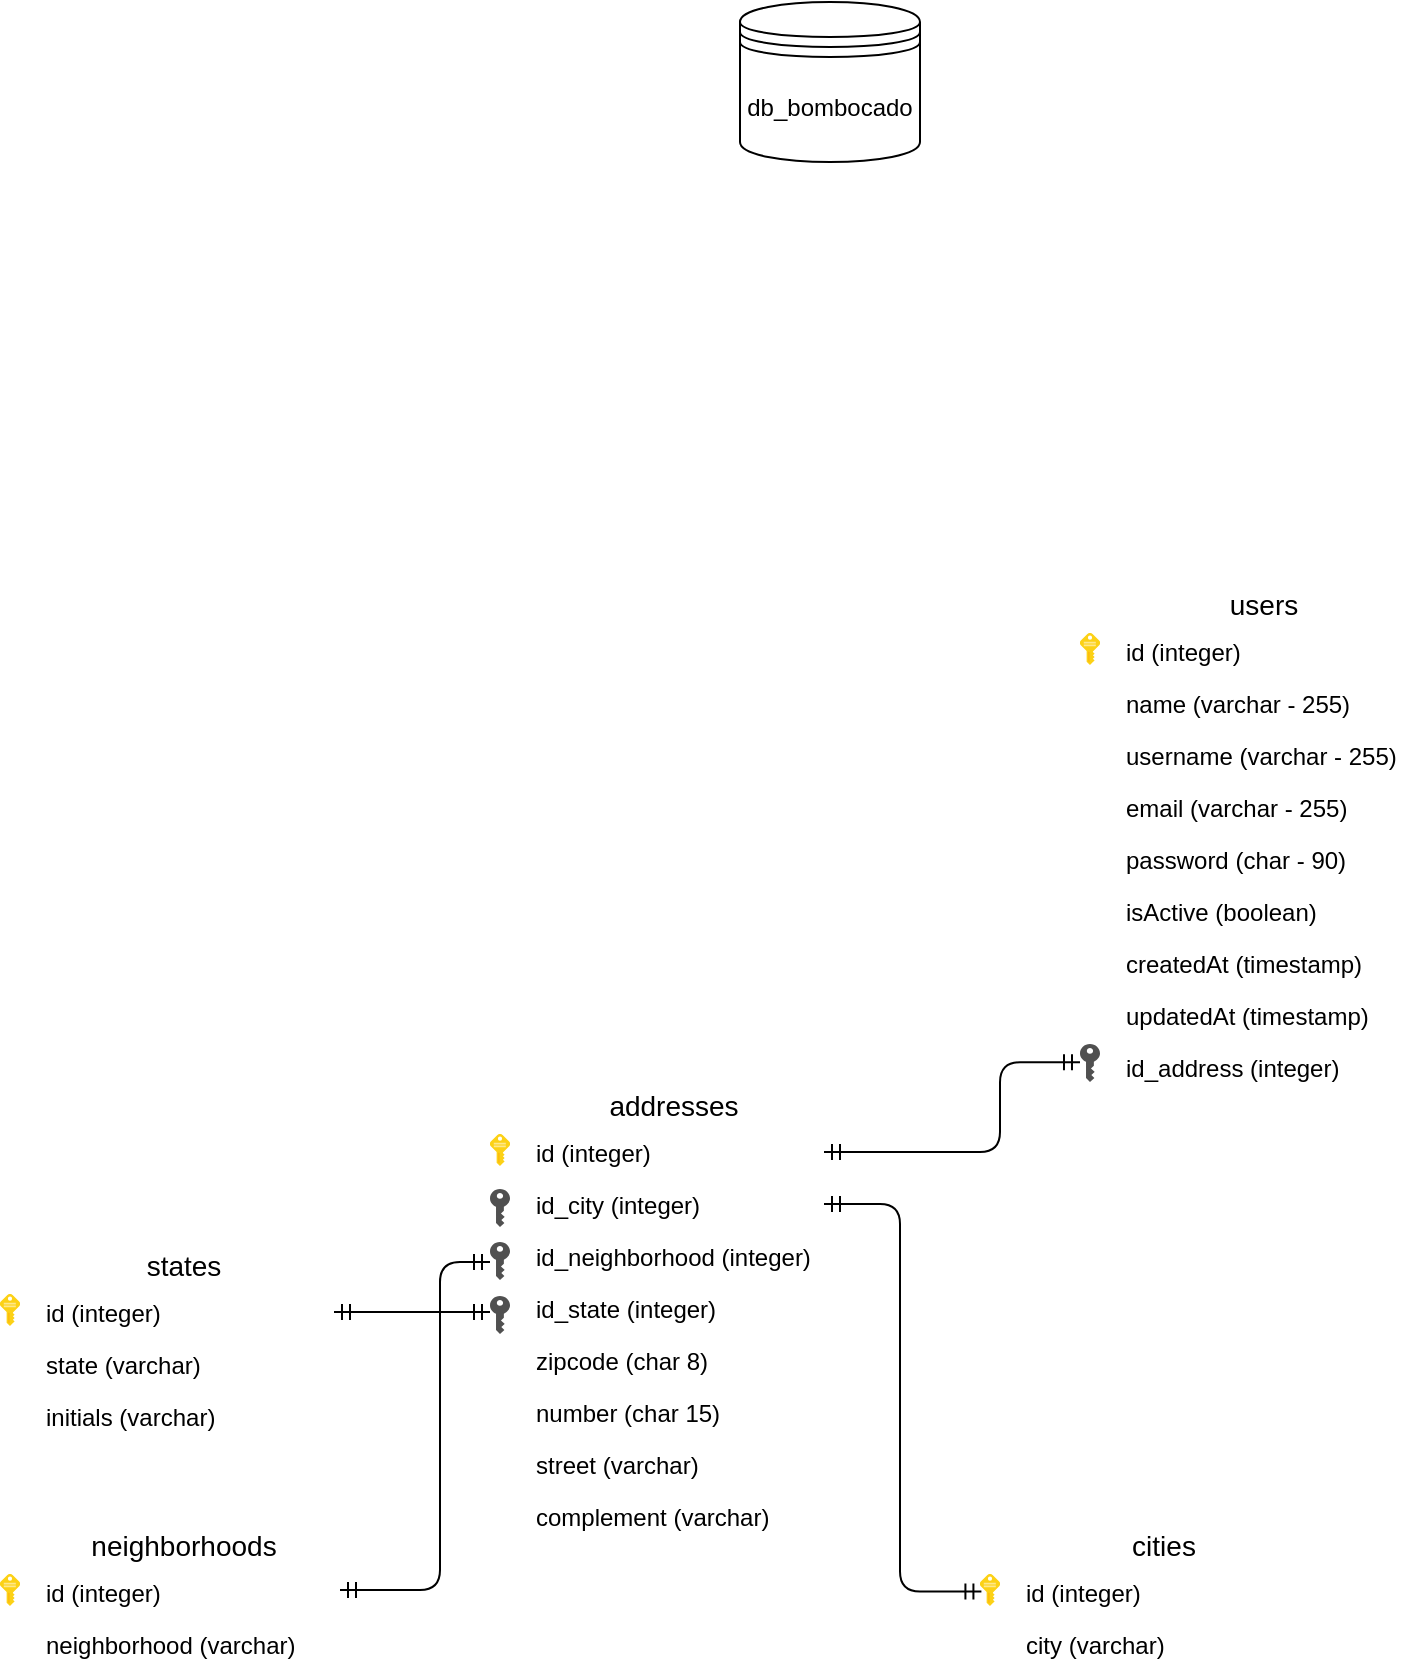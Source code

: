 <mxfile version="12.2.9" type="github" pages="1">
  <diagram id="Xgl5wQaYLAKlFyreFNFN" name="Page-1">
    <mxGraphModel dx="791" dy="382" grid="1" gridSize="10" guides="1" tooltips="1" connect="1" arrows="1" fold="1" page="1" pageScale="1" pageWidth="850" pageHeight="1100" math="0" shadow="0">
      <root>
        <mxCell id="0"/>
        <mxCell id="1" parent="0"/>
        <mxCell id="XWcXuoJjSwJ98NiSpnT_-1" value="db_bombocado&lt;br&gt;" style="shape=datastore;whiteSpace=wrap;html=1;" parent="1" vertex="1">
          <mxGeometry x="380" y="30" width="90" height="80" as="geometry"/>
        </mxCell>
        <mxCell id="XWcXuoJjSwJ98NiSpnT_-12" value="users" style="swimlane;fontStyle=0;childLayout=stackLayout;horizontal=1;startSize=22;horizontalStack=0;resizeParent=1;resizeParentMax=0;resizeLast=0;collapsible=1;marginBottom=0;swimlaneFillColor=none;align=center;fontSize=14;rounded=0;shadow=0;glass=0;comic=0;labelBackgroundColor=none;strokeColor=#FFFFFF;" parent="1" vertex="1">
          <mxGeometry x="567" y="319.5" width="150" height="256" as="geometry"/>
        </mxCell>
        <mxCell id="XWcXuoJjSwJ98NiSpnT_-13" value="id (integer)&#xa; " style="text;spacingLeft=4;spacingRight=4;overflow=hidden;rotatable=0;points=[[0,0.5],[1,0.5]];portConstraint=eastwest;fontSize=12;rounded=1;glass=0;shadow=0;comic=0;strokeColor=#FFFFFF;" parent="XWcXuoJjSwJ98NiSpnT_-12" vertex="1">
          <mxGeometry y="22" width="150" height="26" as="geometry"/>
        </mxCell>
        <mxCell id="XWcXuoJjSwJ98NiSpnT_-14" value="name (varchar - 255)" style="text;spacingLeft=4;spacingRight=4;overflow=hidden;rotatable=0;points=[[0,0.5],[1,0.5]];portConstraint=eastwest;fontSize=12;rounded=1;glass=0;shadow=0;comic=0;strokeColor=#FFFFFF;" parent="XWcXuoJjSwJ98NiSpnT_-12" vertex="1">
          <mxGeometry y="48" width="150" height="26" as="geometry"/>
        </mxCell>
        <mxCell id="XWcXuoJjSwJ98NiSpnT_-15" value="username (varchar - 255)" style="text;spacingLeft=4;spacingRight=4;overflow=hidden;rotatable=0;points=[[0,0.5],[1,0.5]];portConstraint=eastwest;fontSize=12;rounded=1;glass=0;shadow=0;comic=0;strokeColor=#FFFFFF;" parent="XWcXuoJjSwJ98NiSpnT_-12" vertex="1">
          <mxGeometry y="74" width="150" height="26" as="geometry"/>
        </mxCell>
        <mxCell id="XWcXuoJjSwJ98NiSpnT_-32" value="email (varchar - 255)" style="text;spacingLeft=4;spacingRight=4;overflow=hidden;rotatable=0;points=[[0,0.5],[1,0.5]];portConstraint=eastwest;fontSize=12;rounded=1;glass=0;shadow=0;comic=0;strokeColor=#FFFFFF;" parent="XWcXuoJjSwJ98NiSpnT_-12" vertex="1">
          <mxGeometry y="100" width="150" height="26" as="geometry"/>
        </mxCell>
        <mxCell id="XWcXuoJjSwJ98NiSpnT_-16" value="password (char - 90)&#xa;" style="text;spacingLeft=4;spacingRight=4;overflow=hidden;rotatable=0;points=[[0,0.5],[1,0.5]];portConstraint=eastwest;fontSize=12;rounded=1;glass=0;shadow=0;comic=0;strokeColor=#FFFFFF;" parent="XWcXuoJjSwJ98NiSpnT_-12" vertex="1">
          <mxGeometry y="126" width="150" height="26" as="geometry"/>
        </mxCell>
        <mxCell id="XWcXuoJjSwJ98NiSpnT_-17" value="isActive (boolean)&#xa; " style="text;spacingLeft=4;spacingRight=4;overflow=hidden;rotatable=0;points=[[0,0.5],[1,0.5]];portConstraint=eastwest;fontSize=12;rounded=1;glass=0;shadow=0;comic=0;strokeColor=#FFFFFF;" parent="XWcXuoJjSwJ98NiSpnT_-12" vertex="1">
          <mxGeometry y="152" width="150" height="26" as="geometry"/>
        </mxCell>
        <mxCell id="XWcXuoJjSwJ98NiSpnT_-19" value="createdAt (timestamp)" style="text;spacingLeft=4;spacingRight=4;overflow=hidden;rotatable=0;points=[[0,0.5],[1,0.5]];portConstraint=eastwest;fontSize=12;rounded=1;glass=0;shadow=0;comic=0;strokeColor=#FFFFFF;" parent="XWcXuoJjSwJ98NiSpnT_-12" vertex="1">
          <mxGeometry y="178" width="150" height="26" as="geometry"/>
        </mxCell>
        <mxCell id="XWcXuoJjSwJ98NiSpnT_-18" value="updatedAt (timestamp)" style="text;spacingLeft=4;spacingRight=4;overflow=hidden;rotatable=0;points=[[0,0.5],[1,0.5]];portConstraint=eastwest;fontSize=12;rounded=1;glass=0;shadow=0;comic=0;strokeColor=#FFFFFF;" parent="XWcXuoJjSwJ98NiSpnT_-12" vertex="1">
          <mxGeometry y="204" width="150" height="26" as="geometry"/>
        </mxCell>
        <mxCell id="0BEZGtzncr5ZLTs9UO6P-1" value="id_address (integer)&#xa; " style="text;spacingLeft=4;spacingRight=4;overflow=hidden;rotatable=0;points=[[0,0.5],[1,0.5]];portConstraint=eastwest;fontSize=12;rounded=1;glass=0;shadow=0;comic=0;strokeColor=#FFFFFF;" parent="XWcXuoJjSwJ98NiSpnT_-12" vertex="1">
          <mxGeometry y="230" width="150" height="26" as="geometry"/>
        </mxCell>
        <mxCell id="XWcXuoJjSwJ98NiSpnT_-20" value="" style="aspect=fixed;html=1;points=[];align=center;image;fontSize=12;image=img/lib/mscae/Key.svg;rounded=0;shadow=0;glass=0;comic=0;labelBackgroundColor=none;strokeColor=#FFFFFF;fillColor=none;gradientColor=none;" parent="1" vertex="1">
          <mxGeometry x="550" y="345.5" width="10" height="16" as="geometry"/>
        </mxCell>
        <mxCell id="XWcXuoJjSwJ98NiSpnT_-22" value="cities" style="swimlane;fontStyle=0;childLayout=stackLayout;horizontal=1;startSize=22;horizontalStack=0;resizeParent=1;resizeParentMax=0;resizeLast=0;collapsible=1;marginBottom=0;swimlaneFillColor=none;align=center;fontSize=14;rounded=0;shadow=0;glass=0;comic=0;labelBackgroundColor=none;strokeColor=#FFFFFF;" parent="1" vertex="1">
          <mxGeometry x="517" y="790" width="150" height="74" as="geometry"/>
        </mxCell>
        <mxCell id="XWcXuoJjSwJ98NiSpnT_-23" value="id (integer)&#xa; " style="text;spacingLeft=4;spacingRight=4;overflow=hidden;rotatable=0;points=[[0,0.5],[1,0.5]];portConstraint=eastwest;fontSize=12;rounded=1;glass=0;shadow=0;comic=0;strokeColor=#FFFFFF;" parent="XWcXuoJjSwJ98NiSpnT_-22" vertex="1">
          <mxGeometry y="22" width="150" height="26" as="geometry"/>
        </mxCell>
        <mxCell id="XWcXuoJjSwJ98NiSpnT_-31" value="city (varchar)" style="text;spacingLeft=4;spacingRight=4;overflow=hidden;rotatable=0;points=[[0,0.5],[1,0.5]];portConstraint=eastwest;fontSize=12;rounded=1;glass=0;shadow=0;comic=0;strokeColor=#FFFFFF;" parent="XWcXuoJjSwJ98NiSpnT_-22" vertex="1">
          <mxGeometry y="48" width="150" height="26" as="geometry"/>
        </mxCell>
        <mxCell id="XWcXuoJjSwJ98NiSpnT_-30" value="" style="aspect=fixed;html=1;points=[];align=center;image;fontSize=12;image=img/lib/mscae/Key.svg;rounded=0;shadow=0;glass=0;comic=0;labelBackgroundColor=none;strokeColor=#FFFFFF;fillColor=none;gradientColor=none;" parent="1" vertex="1">
          <mxGeometry x="500" y="816" width="10" height="16" as="geometry"/>
        </mxCell>
        <mxCell id="XWcXuoJjSwJ98NiSpnT_-33" value="neighborhoods" style="swimlane;fontStyle=0;childLayout=stackLayout;horizontal=1;startSize=22;horizontalStack=0;resizeParent=1;resizeParentMax=0;resizeLast=0;collapsible=1;marginBottom=0;swimlaneFillColor=none;align=center;fontSize=14;rounded=0;shadow=0;glass=0;comic=0;labelBackgroundColor=none;strokeColor=#FFFFFF;" parent="1" vertex="1">
          <mxGeometry x="27" y="790" width="150" height="74" as="geometry"/>
        </mxCell>
        <mxCell id="XWcXuoJjSwJ98NiSpnT_-34" value="id (integer)&#xa; " style="text;spacingLeft=4;spacingRight=4;overflow=hidden;rotatable=0;points=[[0,0.5],[1,0.5]];portConstraint=eastwest;fontSize=12;rounded=1;glass=0;shadow=0;comic=0;strokeColor=#FFFFFF;" parent="XWcXuoJjSwJ98NiSpnT_-33" vertex="1">
          <mxGeometry y="22" width="150" height="26" as="geometry"/>
        </mxCell>
        <mxCell id="XWcXuoJjSwJ98NiSpnT_-35" value="neighborhood (varchar)" style="text;spacingLeft=4;spacingRight=4;overflow=hidden;rotatable=0;points=[[0,0.5],[1,0.5]];portConstraint=eastwest;fontSize=12;rounded=1;glass=0;shadow=0;comic=0;strokeColor=#FFFFFF;" parent="XWcXuoJjSwJ98NiSpnT_-33" vertex="1">
          <mxGeometry y="48" width="150" height="26" as="geometry"/>
        </mxCell>
        <mxCell id="XWcXuoJjSwJ98NiSpnT_-36" value="" style="aspect=fixed;html=1;points=[];align=center;image;fontSize=12;image=img/lib/mscae/Key.svg;rounded=0;shadow=0;glass=0;comic=0;labelBackgroundColor=none;strokeColor=#FFFFFF;fillColor=none;gradientColor=none;" parent="1" vertex="1">
          <mxGeometry x="10" y="816" width="10" height="16" as="geometry"/>
        </mxCell>
        <mxCell id="XWcXuoJjSwJ98NiSpnT_-37" value="states" style="swimlane;fontStyle=0;childLayout=stackLayout;horizontal=1;startSize=22;horizontalStack=0;resizeParent=1;resizeParentMax=0;resizeLast=0;collapsible=1;marginBottom=0;swimlaneFillColor=none;align=center;fontSize=14;rounded=0;shadow=0;glass=0;comic=0;labelBackgroundColor=none;strokeColor=#FFFFFF;" parent="1" vertex="1">
          <mxGeometry x="27" y="650" width="150" height="100" as="geometry"/>
        </mxCell>
        <mxCell id="XWcXuoJjSwJ98NiSpnT_-38" value="id (integer)&#xa; " style="text;spacingLeft=4;spacingRight=4;overflow=hidden;rotatable=0;points=[[0,0.5],[1,0.5]];portConstraint=eastwest;fontSize=12;rounded=1;glass=0;shadow=0;comic=0;strokeColor=#FFFFFF;" parent="XWcXuoJjSwJ98NiSpnT_-37" vertex="1">
          <mxGeometry y="22" width="150" height="26" as="geometry"/>
        </mxCell>
        <mxCell id="XWcXuoJjSwJ98NiSpnT_-39" value="state (varchar)" style="text;spacingLeft=4;spacingRight=4;overflow=hidden;rotatable=0;points=[[0,0.5],[1,0.5]];portConstraint=eastwest;fontSize=12;rounded=1;glass=0;shadow=0;comic=0;strokeColor=#FFFFFF;" parent="XWcXuoJjSwJ98NiSpnT_-37" vertex="1">
          <mxGeometry y="48" width="150" height="26" as="geometry"/>
        </mxCell>
        <mxCell id="o7TEjonP8iwElYjIMpxt-2" value="initials (varchar)" style="text;spacingLeft=4;spacingRight=4;overflow=hidden;rotatable=0;points=[[0,0.5],[1,0.5]];portConstraint=eastwest;fontSize=12;rounded=1;glass=0;shadow=0;comic=0;strokeColor=#FFFFFF;" vertex="1" parent="XWcXuoJjSwJ98NiSpnT_-37">
          <mxGeometry y="74" width="150" height="26" as="geometry"/>
        </mxCell>
        <mxCell id="XWcXuoJjSwJ98NiSpnT_-40" value="" style="aspect=fixed;html=1;points=[];align=center;image;fontSize=12;image=img/lib/mscae/Key.svg;rounded=0;shadow=0;glass=0;comic=0;labelBackgroundColor=none;strokeColor=#FFFFFF;fillColor=none;gradientColor=none;" parent="1" vertex="1">
          <mxGeometry x="10" y="676" width="10" height="16" as="geometry"/>
        </mxCell>
        <mxCell id="XWcXuoJjSwJ98NiSpnT_-41" value="addresses" style="swimlane;fontStyle=0;childLayout=stackLayout;horizontal=1;startSize=22;horizontalStack=0;resizeParent=1;resizeParentMax=0;resizeLast=0;collapsible=1;marginBottom=0;swimlaneFillColor=none;align=center;fontSize=14;rounded=0;shadow=0;glass=0;comic=0;labelBackgroundColor=none;strokeColor=#FFFFFF;" parent="1" vertex="1">
          <mxGeometry x="272" y="570" width="150" height="230" as="geometry"/>
        </mxCell>
        <mxCell id="XWcXuoJjSwJ98NiSpnT_-42" value="id (integer)&#xa; " style="text;spacingLeft=4;spacingRight=4;overflow=hidden;rotatable=0;points=[[0,0.5],[1,0.5]];portConstraint=eastwest;fontSize=12;rounded=1;glass=0;shadow=0;comic=0;strokeColor=#FFFFFF;" parent="XWcXuoJjSwJ98NiSpnT_-41" vertex="1">
          <mxGeometry y="22" width="150" height="26" as="geometry"/>
        </mxCell>
        <mxCell id="XWcXuoJjSwJ98NiSpnT_-43" value="id_city (integer)&#xa;" style="text;spacingLeft=4;spacingRight=4;overflow=hidden;rotatable=0;points=[[0,0.5],[1,0.5]];portConstraint=eastwest;fontSize=12;rounded=1;glass=0;shadow=0;comic=0;strokeColor=#FFFFFF;" parent="XWcXuoJjSwJ98NiSpnT_-41" vertex="1">
          <mxGeometry y="48" width="150" height="26" as="geometry"/>
        </mxCell>
        <mxCell id="XWcXuoJjSwJ98NiSpnT_-45" value="id_neighborhood (integer)&#xa;" style="text;spacingLeft=4;spacingRight=4;overflow=hidden;rotatable=0;points=[[0,0.5],[1,0.5]];portConstraint=eastwest;fontSize=12;rounded=1;glass=0;shadow=0;comic=0;strokeColor=#FFFFFF;" parent="XWcXuoJjSwJ98NiSpnT_-41" vertex="1">
          <mxGeometry y="74" width="150" height="26" as="geometry"/>
        </mxCell>
        <mxCell id="XWcXuoJjSwJ98NiSpnT_-46" value="id_state (integer)" style="text;spacingLeft=4;spacingRight=4;overflow=hidden;rotatable=0;points=[[0,0.5],[1,0.5]];portConstraint=eastwest;fontSize=12;rounded=1;glass=0;shadow=0;comic=0;strokeColor=#FFFFFF;" parent="XWcXuoJjSwJ98NiSpnT_-41" vertex="1">
          <mxGeometry y="100" width="150" height="26" as="geometry"/>
        </mxCell>
        <mxCell id="qKbNDZDdPTAzZ2HC2TwR-2" value="zipcode (char 8)" style="text;spacingLeft=4;spacingRight=4;overflow=hidden;rotatable=0;points=[[0,0.5],[1,0.5]];portConstraint=eastwest;fontSize=12;rounded=1;glass=0;shadow=0;comic=0;strokeColor=#FFFFFF;" parent="XWcXuoJjSwJ98NiSpnT_-41" vertex="1">
          <mxGeometry y="126" width="150" height="26" as="geometry"/>
        </mxCell>
        <mxCell id="qKbNDZDdPTAzZ2HC2TwR-1" value="number (char 15)" style="text;spacingLeft=4;spacingRight=4;overflow=hidden;rotatable=0;points=[[0,0.5],[1,0.5]];portConstraint=eastwest;fontSize=12;rounded=1;glass=0;shadow=0;comic=0;strokeColor=#FFFFFF;" parent="XWcXuoJjSwJ98NiSpnT_-41" vertex="1">
          <mxGeometry y="152" width="150" height="26" as="geometry"/>
        </mxCell>
        <mxCell id="qKbNDZDdPTAzZ2HC2TwR-3" value="street (varchar)" style="text;spacingLeft=4;spacingRight=4;overflow=hidden;rotatable=0;points=[[0,0.5],[1,0.5]];portConstraint=eastwest;fontSize=12;rounded=1;glass=0;shadow=0;comic=0;strokeColor=#FFFFFF;" parent="XWcXuoJjSwJ98NiSpnT_-41" vertex="1">
          <mxGeometry y="178" width="150" height="26" as="geometry"/>
        </mxCell>
        <mxCell id="qKbNDZDdPTAzZ2HC2TwR-4" value="complement (varchar)" style="text;spacingLeft=4;spacingRight=4;overflow=hidden;rotatable=0;points=[[0,0.5],[1,0.5]];portConstraint=eastwest;fontSize=12;rounded=1;glass=0;shadow=0;comic=0;strokeColor=#FFFFFF;" parent="XWcXuoJjSwJ98NiSpnT_-41" vertex="1">
          <mxGeometry y="204" width="150" height="26" as="geometry"/>
        </mxCell>
        <mxCell id="XWcXuoJjSwJ98NiSpnT_-44" value="" style="aspect=fixed;html=1;points=[];align=center;image;fontSize=12;image=img/lib/mscae/Key.svg;rounded=0;shadow=0;glass=0;comic=0;labelBackgroundColor=none;strokeColor=#FFFFFF;fillColor=none;gradientColor=none;" parent="1" vertex="1">
          <mxGeometry x="255" y="596" width="10" height="16" as="geometry"/>
        </mxCell>
        <mxCell id="XWcXuoJjSwJ98NiSpnT_-47" value="" style="pointerEvents=1;shadow=0;dashed=0;html=1;strokeColor=none;fillColor=#505050;labelPosition=center;verticalLabelPosition=bottom;verticalAlign=top;outlineConnect=0;align=center;shape=mxgraph.office.security.key_permissions;rounded=0;glass=0;comic=0;labelBackgroundColor=none;fontColor=#000000;" parent="1" vertex="1">
          <mxGeometry x="255" y="623.5" width="10" height="19" as="geometry"/>
        </mxCell>
        <mxCell id="XWcXuoJjSwJ98NiSpnT_-48" value="" style="pointerEvents=1;shadow=0;dashed=0;html=1;strokeColor=none;fillColor=#505050;labelPosition=center;verticalLabelPosition=bottom;verticalAlign=top;outlineConnect=0;align=center;shape=mxgraph.office.security.key_permissions;rounded=0;glass=0;comic=0;labelBackgroundColor=none;fontColor=#000000;" parent="1" vertex="1">
          <mxGeometry x="255" y="650" width="10" height="19" as="geometry"/>
        </mxCell>
        <mxCell id="XWcXuoJjSwJ98NiSpnT_-49" value="" style="pointerEvents=1;shadow=0;dashed=0;html=1;strokeColor=none;fillColor=#505050;labelPosition=center;verticalLabelPosition=bottom;verticalAlign=top;outlineConnect=0;align=center;shape=mxgraph.office.security.key_permissions;rounded=0;glass=0;comic=0;labelBackgroundColor=none;fontColor=#000000;" parent="1" vertex="1">
          <mxGeometry x="255" y="677" width="10" height="19" as="geometry"/>
        </mxCell>
        <mxCell id="XWcXuoJjSwJ98NiSpnT_-52" value="" style="fontSize=12;html=1;endArrow=ERmandOne;startArrow=ERmandOne;edgeStyle=orthogonalEdgeStyle;entryX=1;entryY=0.5;entryDx=0;entryDy=0;exitX=0.071;exitY=0.545;exitDx=0;exitDy=0;exitPerimeter=0;" parent="1" source="XWcXuoJjSwJ98NiSpnT_-30" target="XWcXuoJjSwJ98NiSpnT_-43" edge="1">
          <mxGeometry width="100" height="100" relative="1" as="geometry">
            <mxPoint x="390" y="760" as="sourcePoint"/>
            <mxPoint x="609" y="586.5" as="targetPoint"/>
            <Array as="points">
              <mxPoint x="460" y="825"/>
              <mxPoint x="460" y="631"/>
            </Array>
          </mxGeometry>
        </mxCell>
        <mxCell id="XWcXuoJjSwJ98NiSpnT_-55" value="" style="fontSize=12;html=1;endArrow=ERmandOne;startArrow=ERmandOne;edgeStyle=orthogonalEdgeStyle;" parent="1" target="XWcXuoJjSwJ98NiSpnT_-48" edge="1">
          <mxGeometry width="100" height="100" relative="1" as="geometry">
            <mxPoint x="180" y="824" as="sourcePoint"/>
            <mxPoint x="230" y="670" as="targetPoint"/>
            <Array as="points">
              <mxPoint x="230" y="824"/>
              <mxPoint x="230" y="660"/>
            </Array>
          </mxGeometry>
        </mxCell>
        <mxCell id="XWcXuoJjSwJ98NiSpnT_-56" value="" style="fontSize=12;html=1;endArrow=ERmandOne;startArrow=ERmandOne;edgeStyle=orthogonalEdgeStyle;exitX=1;exitY=0.5;exitDx=0;exitDy=0;" parent="1" source="XWcXuoJjSwJ98NiSpnT_-38" target="XWcXuoJjSwJ98NiSpnT_-49" edge="1">
          <mxGeometry width="100" height="100" relative="1" as="geometry">
            <mxPoint x="190" y="686" as="sourcePoint"/>
            <mxPoint x="226" y="641.643" as="targetPoint"/>
            <Array as="points">
              <mxPoint x="230" y="685"/>
              <mxPoint x="230" y="685"/>
            </Array>
          </mxGeometry>
        </mxCell>
        <mxCell id="0BEZGtzncr5ZLTs9UO6P-2" value="" style="pointerEvents=1;shadow=0;dashed=0;html=1;strokeColor=none;fillColor=#505050;labelPosition=center;verticalLabelPosition=bottom;verticalAlign=top;outlineConnect=0;align=center;shape=mxgraph.office.security.key_permissions;rounded=0;glass=0;comic=0;labelBackgroundColor=none;fontColor=#000000;" parent="1" vertex="1">
          <mxGeometry x="550" y="551" width="10" height="19" as="geometry"/>
        </mxCell>
        <mxCell id="0BEZGtzncr5ZLTs9UO6P-3" value="" style="fontSize=12;html=1;endArrow=ERmandOne;startArrow=ERmandOne;edgeStyle=orthogonalEdgeStyle;entryX=0;entryY=0.481;entryDx=0;entryDy=0;exitX=1;exitY=0.5;exitDx=0;exitDy=0;entryPerimeter=0;" parent="1" source="XWcXuoJjSwJ98NiSpnT_-42" target="0BEZGtzncr5ZLTs9UO6P-2" edge="1">
          <mxGeometry width="100" height="100" relative="1" as="geometry">
            <mxPoint x="480.429" y="713.714" as="sourcePoint"/>
            <mxPoint x="483.286" y="520" as="targetPoint"/>
            <Array as="points">
              <mxPoint x="510" y="605"/>
              <mxPoint x="510" y="560"/>
            </Array>
          </mxGeometry>
        </mxCell>
      </root>
    </mxGraphModel>
  </diagram>
</mxfile>
